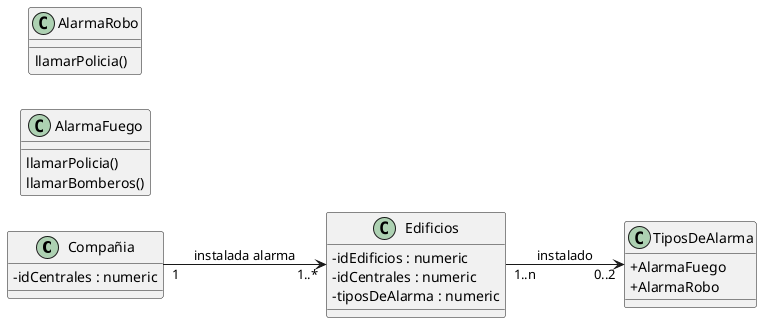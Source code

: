 @startuml compania de seguros
'https://plantuml.com/class-diagram

left to right direction
skinparam classAttributeIconSize 0

class Compañia{
-idCentrales : numeric
}

class Edificios{
-idEdificios : numeric
-idCentrales : numeric
-tiposDeAlarma : numeric
}
class TiposDeAlarma{
+AlarmaFuego
+AlarmaRobo
}
class AlarmaFuego{
llamarPolicia()
llamarBomberos()
}
class AlarmaRobo{
llamarPolicia()
}

Compañia "1" --> "1..*" Edificios : instalada alarma
Edificios "1..n" --> "0..2" TiposDeAlarma : instalado


@enduml